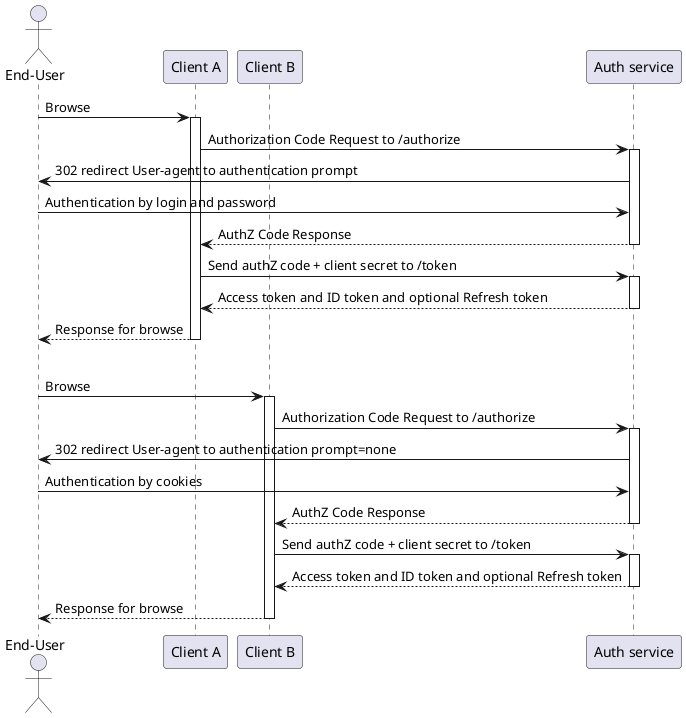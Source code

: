 'Authorization Code Flow
@startuml identity-code-flow-sequence

actor "End-User" as EndUser
participant ClientA as "Client A"
participant ClientB as "Client B"
participant "Auth service" as AuthService

EndUser -> ClientA: Browse
activate ClientA

ClientA -> AuthService: Authorization Code Request to /authorize
activate AuthService

AuthService -> EndUser: 302 redirect User-agent to authentication prompt
EndUser -> AuthService: Authentication by login and password
return AuthZ Code Response

ClientA -> AuthService: Send authZ code + client secret to /token
activate AuthService
return Access token and ID token and optional Refresh token

return Response for browse

|||

EndUser -> ClientB: Browse
activate ClientB

ClientB -> AuthService: Authorization Code Request to /authorize
activate AuthService

AuthService -> EndUser: 302 redirect User-agent to authentication prompt=none
EndUser -> AuthService: Authentication by cookies
return AuthZ Code Response

ClientB -> AuthService: Send authZ code + client secret to /token
activate AuthService
return Access token and ID token and optional Refresh token

return Response for browse

@enduml


'Implicit Flow
@startuml identity-implicit-flow-sequence

actor "End-User" as EndUser
participant ClientA as "Client A"
participant ClientB as "Client B"
participant "Auth service" as AuthService

EndUser -> ClientA: Browse
activate ClientA

ClientA -> AuthService: Authorization Code Request to /authorize
activate AuthService

AuthService -> EndUser: 302 redirect User-agent to authentication prompt
EndUser -> AuthService: Authentication by login and password
return Access token and ID token 

return Response for browse

|||

EndUser -> ClientB: Browse
activate ClientB

ClientB -> AuthService: Authorization Code Request to /authorize
activate AuthService

AuthService -> EndUser: 302 redirect User-agent to authentication prompt=none
EndUser -> AuthService: Authentication by cookies
return Access token and ID token

return Response for browse

@enduml